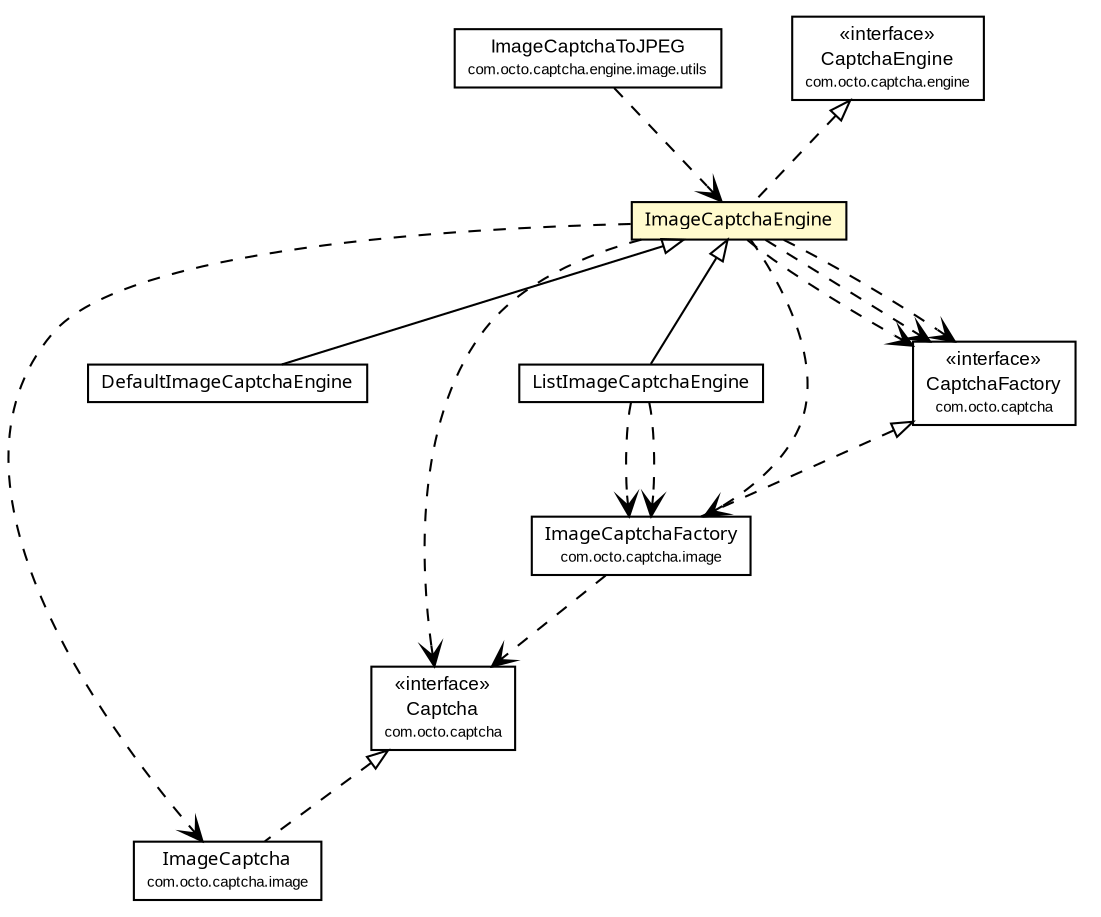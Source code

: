 #!/usr/local/bin/dot
#
# Class diagram 
# Generated by UmlGraph version 4.6 (http://www.spinellis.gr/sw/umlgraph)
#

digraph G {
	edge [fontname="arial",fontsize=10,labelfontname="arial",labelfontsize=10];
	node [fontname="arial",fontsize=10,shape=plaintext];
	// com.octo.captcha.engine.image.ListImageCaptchaEngine
	c13193 [label=<<table border="0" cellborder="1" cellspacing="0" cellpadding="2" port="p" href="./ListImageCaptchaEngine.html">
		<tr><td><table border="0" cellspacing="0" cellpadding="1">
			<tr><td><font face="ariali"> ListImageCaptchaEngine </font></td></tr>
		</table></td></tr>
		</table>>, fontname="arial", fontcolor="black", fontsize=9.0];
	// com.octo.captcha.engine.image.ImageCaptchaEngine
	c13194 [label=<<table border="0" cellborder="1" cellspacing="0" cellpadding="2" port="p" bgcolor="lemonChiffon" href="./ImageCaptchaEngine.html">
		<tr><td><table border="0" cellspacing="0" cellpadding="1">
			<tr><td><font face="ariali"> ImageCaptchaEngine </font></td></tr>
		</table></td></tr>
		</table>>, fontname="arial", fontcolor="black", fontsize=9.0];
	// com.octo.captcha.engine.image.DefaultImageCaptchaEngine
	c13195 [label=<<table border="0" cellborder="1" cellspacing="0" cellpadding="2" port="p" href="./DefaultImageCaptchaEngine.html">
		<tr><td><table border="0" cellspacing="0" cellpadding="1">
			<tr><td><font face="ariali"> DefaultImageCaptchaEngine </font></td></tr>
		</table></td></tr>
		</table>>, fontname="arial", fontcolor="black", fontsize=9.0];
	// com.octo.captcha.engine.image.utils.ImageCaptchaToJPEG
	c13213 [label=<<table border="0" cellborder="1" cellspacing="0" cellpadding="2" port="p" href="./utils/ImageCaptchaToJPEG.html">
		<tr><td><table border="0" cellspacing="0" cellpadding="1">
			<tr><td> ImageCaptchaToJPEG </td></tr>
			<tr><td><font point-size="7.0"> com.octo.captcha.engine.image.utils </font></td></tr>
		</table></td></tr>
		</table>>, fontname="arial", fontcolor="black", fontsize=9.0];
	// com.octo.captcha.image.ImageCaptchaFactory
	c13222 [label=<<table border="0" cellborder="1" cellspacing="0" cellpadding="2" port="p" href="../../image/ImageCaptchaFactory.html">
		<tr><td><table border="0" cellspacing="0" cellpadding="1">
			<tr><td><font face="ariali"> ImageCaptchaFactory </font></td></tr>
			<tr><td><font point-size="7.0"> com.octo.captcha.image </font></td></tr>
		</table></td></tr>
		</table>>, fontname="arial", fontcolor="black", fontsize=9.0];
	// com.octo.captcha.image.ImageCaptcha
	c13223 [label=<<table border="0" cellborder="1" cellspacing="0" cellpadding="2" port="p" href="../../image/ImageCaptcha.html">
		<tr><td><table border="0" cellspacing="0" cellpadding="1">
			<tr><td><font face="ariali"> ImageCaptcha </font></td></tr>
			<tr><td><font point-size="7.0"> com.octo.captcha.image </font></td></tr>
		</table></td></tr>
		</table>>, fontname="arial", fontcolor="black", fontsize=9.0];
	//com.octo.captcha.engine.image.ListImageCaptchaEngine extends com.octo.captcha.engine.image.ImageCaptchaEngine
	c13194:p -> c13193:p [dir=back,arrowtail=empty];
	//com.octo.captcha.engine.image.ImageCaptchaEngine implements com.octo.captcha.engine.CaptchaEngine
	c13261:p -> c13194:p [dir=back,arrowtail=empty,style=dashed];
	//com.octo.captcha.engine.image.DefaultImageCaptchaEngine extends com.octo.captcha.engine.image.ImageCaptchaEngine
	c13194:p -> c13195:p [dir=back,arrowtail=empty];
	//com.octo.captcha.image.ImageCaptchaFactory implements com.octo.captcha.CaptchaFactory
	c13262:p -> c13222:p [dir=back,arrowtail=empty,style=dashed];
	//com.octo.captcha.image.ImageCaptcha implements com.octo.captcha.Captcha
	c13263:p -> c13223:p [dir=back,arrowtail=empty,style=dashed];
	// com.octo.captcha.engine.image.ListImageCaptchaEngine DEPEND com.octo.captcha.image.ImageCaptchaFactory
	c13193:p -> c13222:p [taillabel="", label="", headlabel="", fontname="arial", fontcolor="black", fontsize=10.0, color="black", arrowhead=open, style=dashed];
	// com.octo.captcha.engine.image.ListImageCaptchaEngine DEPEND com.octo.captcha.image.ImageCaptchaFactory
	c13193:p -> c13222:p [taillabel="", label="", headlabel="", fontname="arial", fontcolor="black", fontsize=10.0, color="black", arrowhead=open, style=dashed];
	// com.octo.captcha.engine.image.ImageCaptchaEngine DEPEND com.octo.captcha.CaptchaFactory
	c13194:p -> c13262:p [taillabel="", label="", headlabel="", fontname="arial", fontcolor="black", fontsize=10.0, color="black", arrowhead=open, style=dashed];
	// com.octo.captcha.engine.image.ImageCaptchaEngine DEPEND com.octo.captcha.CaptchaFactory
	c13194:p -> c13262:p [taillabel="", label="", headlabel="", fontname="arial", fontcolor="black", fontsize=10.0, color="black", arrowhead=open, style=dashed];
	// com.octo.captcha.engine.image.ImageCaptchaEngine DEPEND com.octo.captcha.image.ImageCaptchaFactory
	c13194:p -> c13222:p [taillabel="", label="", headlabel="", fontname="arial", fontcolor="black", fontsize=10.0, color="black", arrowhead=open, style=dashed];
	// com.octo.captcha.engine.image.ImageCaptchaEngine DEPEND com.octo.captcha.Captcha
	c13194:p -> c13263:p [taillabel="", label="", headlabel="", fontname="arial", fontcolor="black", fontsize=10.0, color="black", arrowhead=open, style=dashed];
	// com.octo.captcha.engine.image.ImageCaptchaEngine DEPEND com.octo.captcha.image.ImageCaptcha
	c13194:p -> c13223:p [taillabel="", label="", headlabel="", fontname="arial", fontcolor="black", fontsize=10.0, color="black", arrowhead=open, style=dashed];
	// com.octo.captcha.engine.image.ImageCaptchaEngine DEPEND com.octo.captcha.CaptchaFactory
	c13194:p -> c13262:p [taillabel="", label="", headlabel="", fontname="arial", fontcolor="black", fontsize=10.0, color="black", arrowhead=open, style=dashed];
	// com.octo.captcha.engine.image.utils.ImageCaptchaToJPEG DEPEND com.octo.captcha.engine.image.ImageCaptchaEngine
	c13213:p -> c13194:p [taillabel="", label="", headlabel="", fontname="arial", fontcolor="black", fontsize=10.0, color="black", arrowhead=open, style=dashed];
	// com.octo.captcha.image.ImageCaptchaFactory DEPEND com.octo.captcha.Captcha
	c13222:p -> c13263:p [taillabel="", label="", headlabel="", fontname="arial", fontcolor="black", fontsize=10.0, color="black", arrowhead=open, style=dashed];
	// com.octo.captcha.engine.CaptchaEngine
	c13261 [label=<<table border="0" cellborder="1" cellspacing="0" cellpadding="2" port="p" href="http://java.sun.com/j2se/1.4.2/docs/api/com/octo/captcha/engine/CaptchaEngine.html">
		<tr><td><table border="0" cellspacing="0" cellpadding="1">
			<tr><td> &laquo;interface&raquo; </td></tr>
			<tr><td> CaptchaEngine </td></tr>
			<tr><td><font point-size="7.0"> com.octo.captcha.engine </font></td></tr>
		</table></td></tr>
		</table>>, fontname="arial", fontcolor="black", fontsize=9.0];
	// com.octo.captcha.CaptchaFactory
	c13262 [label=<<table border="0" cellborder="1" cellspacing="0" cellpadding="2" port="p" href="http://java.sun.com/j2se/1.4.2/docs/api/com/octo/captcha/CaptchaFactory.html">
		<tr><td><table border="0" cellspacing="0" cellpadding="1">
			<tr><td> &laquo;interface&raquo; </td></tr>
			<tr><td> CaptchaFactory </td></tr>
			<tr><td><font point-size="7.0"> com.octo.captcha </font></td></tr>
		</table></td></tr>
		</table>>, fontname="arial", fontcolor="black", fontsize=9.0];
	// com.octo.captcha.Captcha
	c13263 [label=<<table border="0" cellborder="1" cellspacing="0" cellpadding="2" port="p" href="http://java.sun.com/j2se/1.4.2/docs/api/com/octo/captcha/Captcha.html">
		<tr><td><table border="0" cellspacing="0" cellpadding="1">
			<tr><td> &laquo;interface&raquo; </td></tr>
			<tr><td> Captcha </td></tr>
			<tr><td><font point-size="7.0"> com.octo.captcha </font></td></tr>
		</table></td></tr>
		</table>>, fontname="arial", fontcolor="black", fontsize=9.0];
}

